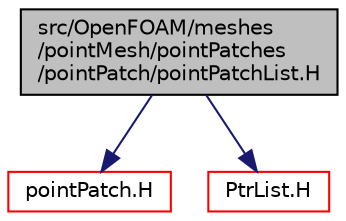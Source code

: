 digraph "src/OpenFOAM/meshes/pointMesh/pointPatches/pointPatch/pointPatchList.H"
{
  bgcolor="transparent";
  edge [fontname="Helvetica",fontsize="10",labelfontname="Helvetica",labelfontsize="10"];
  node [fontname="Helvetica",fontsize="10",shape=record];
  Node0 [label="src/OpenFOAM/meshes\l/pointMesh/pointPatches\l/pointPatch/pointPatchList.H",height=0.2,width=0.4,color="black", fillcolor="grey75", style="filled", fontcolor="black"];
  Node0 -> Node1 [color="midnightblue",fontsize="10",style="solid",fontname="Helvetica"];
  Node1 [label="pointPatch.H",height=0.2,width=0.4,color="red",URL="$a12272.html"];
  Node0 -> Node124 [color="midnightblue",fontsize="10",style="solid",fontname="Helvetica"];
  Node124 [label="PtrList.H",height=0.2,width=0.4,color="red",URL="$a09419.html"];
}
